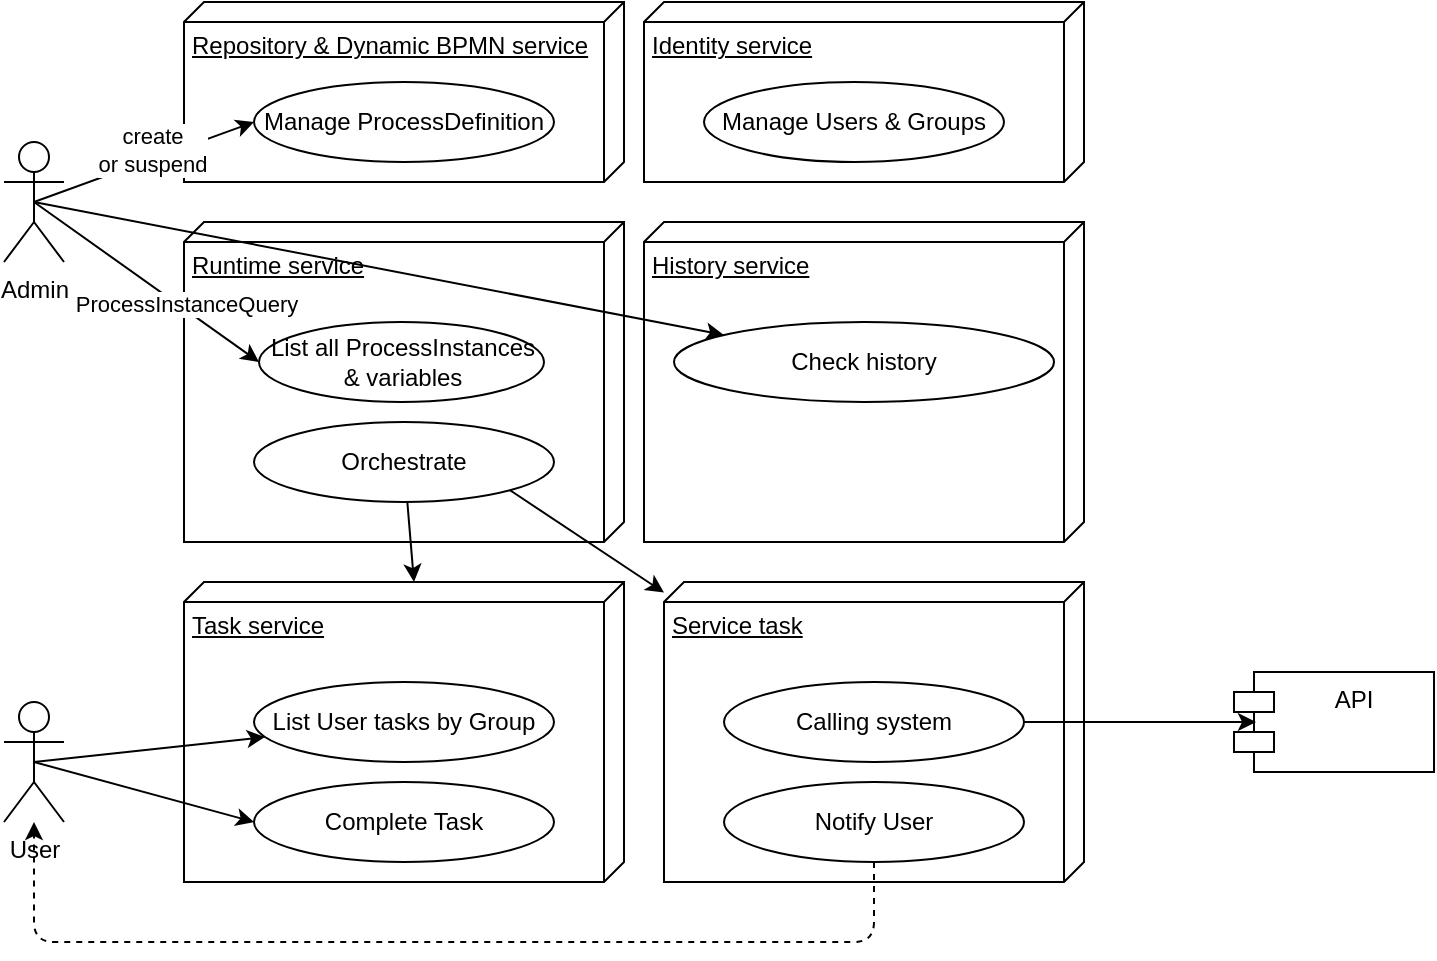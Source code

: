 <mxfile version="13.7.3" type="device"><diagram id="2PBnZPtfbORUd2K27QqG" name="Use cases"><mxGraphModel dx="786" dy="505" grid="1" gridSize="10" guides="1" tooltips="1" connect="1" arrows="1" fold="1" page="1" pageScale="1" pageWidth="850" pageHeight="1100" math="0" shadow="0"><root><mxCell id="0"/><mxCell id="1" parent="0"/><mxCell id="PjzAHGvgTcSG9XiMGNUe-1" value="User" style="shape=umlActor;verticalLabelPosition=bottom;verticalAlign=top;html=1;outlineConnect=0;" vertex="1" parent="1"><mxGeometry x="50" y="370" width="30" height="60" as="geometry"/></mxCell><mxCell id="PjzAHGvgTcSG9XiMGNUe-5" value="Task service" style="verticalAlign=top;align=left;spacingTop=8;spacingLeft=2;spacingRight=12;shape=cube;size=10;direction=south;fontStyle=4;html=1;" vertex="1" parent="1"><mxGeometry x="140" y="310" width="220" height="150" as="geometry"/></mxCell><mxCell id="PjzAHGvgTcSG9XiMGNUe-6" value="List User tasks by Group" style="ellipse;whiteSpace=wrap;html=1;" vertex="1" parent="1"><mxGeometry x="175" y="360" width="150" height="40" as="geometry"/></mxCell><mxCell id="PjzAHGvgTcSG9XiMGNUe-7" value="Service task" style="verticalAlign=top;align=left;spacingTop=8;spacingLeft=2;spacingRight=12;shape=cube;size=10;direction=south;fontStyle=4;html=1;" vertex="1" parent="1"><mxGeometry x="380" y="310" width="210" height="150" as="geometry"/></mxCell><mxCell id="PjzAHGvgTcSG9XiMGNUe-8" value="Calling system" style="ellipse;whiteSpace=wrap;html=1;" vertex="1" parent="1"><mxGeometry x="410" y="360" width="150" height="40" as="geometry"/></mxCell><mxCell id="PjzAHGvgTcSG9XiMGNUe-9" value="API" style="shape=module;align=left;spacingLeft=20;align=center;verticalAlign=top;" vertex="1" parent="1"><mxGeometry x="665" y="355" width="100" height="50" as="geometry"/></mxCell><mxCell id="PjzAHGvgTcSG9XiMGNUe-10" value="" style="endArrow=classic;html=1;exitX=1;exitY=0.5;exitDx=0;exitDy=0;entryX=0.11;entryY=0.5;entryDx=0;entryDy=0;entryPerimeter=0;" edge="1" parent="1" source="PjzAHGvgTcSG9XiMGNUe-8" target="PjzAHGvgTcSG9XiMGNUe-9"><mxGeometry width="50" height="50" relative="1" as="geometry"><mxPoint x="640" y="500" as="sourcePoint"/><mxPoint x="690" y="450" as="targetPoint"/></mxGeometry></mxCell><mxCell id="PjzAHGvgTcSG9XiMGNUe-11" value="" style="endArrow=classic;html=1;exitX=0.5;exitY=0.5;exitDx=0;exitDy=0;exitPerimeter=0;" edge="1" parent="1" source="PjzAHGvgTcSG9XiMGNUe-1" target="PjzAHGvgTcSG9XiMGNUe-6"><mxGeometry width="50" height="50" relative="1" as="geometry"><mxPoint x="70" y="376" as="sourcePoint"/><mxPoint x="280" y="460" as="targetPoint"/></mxGeometry></mxCell><mxCell id="PjzAHGvgTcSG9XiMGNUe-21" value="Repository &amp;amp; Dynamic BPMN service" style="verticalAlign=top;align=left;spacingTop=8;spacingLeft=2;spacingRight=12;shape=cube;size=10;direction=south;fontStyle=4;html=1;" vertex="1" parent="1"><mxGeometry x="140" y="20" width="220" height="90" as="geometry"/></mxCell><mxCell id="PjzAHGvgTcSG9XiMGNUe-12" value="Admin" style="shape=umlActor;verticalLabelPosition=bottom;verticalAlign=top;html=1;outlineConnect=0;" vertex="1" parent="1"><mxGeometry x="50" y="90" width="30" height="60" as="geometry"/></mxCell><mxCell id="PjzAHGvgTcSG9XiMGNUe-14" value="Manage ProcessDefinition" style="ellipse;whiteSpace=wrap;html=1;" vertex="1" parent="1"><mxGeometry x="175" y="60" width="150" height="40" as="geometry"/></mxCell><mxCell id="PjzAHGvgTcSG9XiMGNUe-15" value="" style="endArrow=classic;html=1;exitX=0.5;exitY=0.5;exitDx=0;exitDy=0;exitPerimeter=0;entryX=0;entryY=0.5;entryDx=0;entryDy=0;" edge="1" parent="1" target="PjzAHGvgTcSG9XiMGNUe-14" source="PjzAHGvgTcSG9XiMGNUe-12"><mxGeometry width="50" height="50" relative="1" as="geometry"><mxPoint x="65" y="90" as="sourcePoint"/><mxPoint x="280" y="170" as="targetPoint"/></mxGeometry></mxCell><mxCell id="PjzAHGvgTcSG9XiMGNUe-36" value="create &lt;br&gt;or suspend" style="edgeLabel;html=1;align=center;verticalAlign=middle;resizable=0;points=[];" vertex="1" connectable="0" parent="PjzAHGvgTcSG9XiMGNUe-15"><mxGeometry x="0.083" y="5" relative="1" as="geometry"><mxPoint x="1" as="offset"/></mxGeometry></mxCell><mxCell id="PjzAHGvgTcSG9XiMGNUe-22" value="History service" style="verticalAlign=top;align=left;spacingTop=8;spacingLeft=2;spacingRight=12;shape=cube;size=10;direction=south;fontStyle=4;html=1;" vertex="1" parent="1"><mxGeometry x="370" y="130" width="220" height="160" as="geometry"/></mxCell><mxCell id="PjzAHGvgTcSG9XiMGNUe-25" value="Identity service" style="verticalAlign=top;align=left;spacingTop=8;spacingLeft=2;spacingRight=12;shape=cube;size=10;direction=south;fontStyle=4;html=1;" vertex="1" parent="1"><mxGeometry x="370" y="20" width="220" height="90" as="geometry"/></mxCell><mxCell id="PjzAHGvgTcSG9XiMGNUe-26" value="Manage Users &amp;amp; Groups" style="ellipse;whiteSpace=wrap;html=1;" vertex="1" parent="1"><mxGeometry x="400" y="60" width="150" height="40" as="geometry"/></mxCell><mxCell id="PjzAHGvgTcSG9XiMGNUe-27" value="Runtime service" style="verticalAlign=top;align=left;spacingTop=8;spacingLeft=2;spacingRight=12;shape=cube;size=10;direction=south;fontStyle=4;html=1;" vertex="1" parent="1"><mxGeometry x="140" y="130" width="220" height="160" as="geometry"/></mxCell><mxCell id="PjzAHGvgTcSG9XiMGNUe-23" value="" style="endArrow=classic;html=1;entryX=0;entryY=0;entryDx=0;entryDy=105;entryPerimeter=0;" edge="1" parent="1" source="PjzAHGvgTcSG9XiMGNUe-20" target="PjzAHGvgTcSG9XiMGNUe-5"><mxGeometry width="50" height="50" relative="1" as="geometry"><mxPoint x="75" y="130" as="sourcePoint"/><mxPoint x="180" y="190" as="targetPoint"/></mxGeometry></mxCell><mxCell id="PjzAHGvgTcSG9XiMGNUe-24" value="" style="endArrow=classic;html=1;exitX=1;exitY=1;exitDx=0;exitDy=0;" edge="1" parent="1" source="PjzAHGvgTcSG9XiMGNUe-20" target="PjzAHGvgTcSG9XiMGNUe-7"><mxGeometry width="50" height="50" relative="1" as="geometry"><mxPoint x="420" y="190" as="sourcePoint"/><mxPoint x="265" y="230" as="targetPoint"/></mxGeometry></mxCell><mxCell id="PjzAHGvgTcSG9XiMGNUe-20" value="Orchestrate" style="ellipse;whiteSpace=wrap;html=1;" vertex="1" parent="1"><mxGeometry x="175" y="230" width="150" height="40" as="geometry"/></mxCell><mxCell id="PjzAHGvgTcSG9XiMGNUe-28" value="Check history" style="ellipse;whiteSpace=wrap;html=1;" vertex="1" parent="1"><mxGeometry x="385" y="180" width="190" height="40" as="geometry"/></mxCell><mxCell id="PjzAHGvgTcSG9XiMGNUe-18" value="List all ProcessInstances &amp;amp; variables" style="ellipse;whiteSpace=wrap;html=1;" vertex="1" parent="1"><mxGeometry x="177.5" y="180" width="142.5" height="40" as="geometry"/></mxCell><mxCell id="PjzAHGvgTcSG9XiMGNUe-29" value="" style="endArrow=classic;html=1;exitX=0.5;exitY=0.5;exitDx=0;exitDy=0;exitPerimeter=0;entryX=0;entryY=0.5;entryDx=0;entryDy=0;" edge="1" parent="1" source="PjzAHGvgTcSG9XiMGNUe-12" target="PjzAHGvgTcSG9XiMGNUe-18"><mxGeometry width="50" height="50" relative="1" as="geometry"><mxPoint x="75" y="130" as="sourcePoint"/><mxPoint x="230.673" y="230.977" as="targetPoint"/></mxGeometry></mxCell><mxCell id="PjzAHGvgTcSG9XiMGNUe-30" value="ProcessInstanceQuery" style="edgeLabel;html=1;align=center;verticalAlign=middle;resizable=0;points=[];" vertex="1" connectable="0" parent="PjzAHGvgTcSG9XiMGNUe-29"><mxGeometry x="0.556" y="-3" relative="1" as="geometry"><mxPoint x="-10.46" y="-14.45" as="offset"/></mxGeometry></mxCell><mxCell id="PjzAHGvgTcSG9XiMGNUe-19" value="" style="endArrow=classic;html=1;exitX=0.5;exitY=0.5;exitDx=0;exitDy=0;exitPerimeter=0;" edge="1" parent="1" source="PjzAHGvgTcSG9XiMGNUe-12" target="PjzAHGvgTcSG9XiMGNUe-28"><mxGeometry width="50" height="50" relative="1" as="geometry"><mxPoint x="75" y="140" as="sourcePoint"/><mxPoint x="160" y="197" as="targetPoint"/></mxGeometry></mxCell><mxCell id="PjzAHGvgTcSG9XiMGNUe-32" value="Complete Task" style="ellipse;whiteSpace=wrap;html=1;" vertex="1" parent="1"><mxGeometry x="175" y="410" width="150" height="40" as="geometry"/></mxCell><mxCell id="PjzAHGvgTcSG9XiMGNUe-33" value="" style="endArrow=classic;html=1;exitX=0.5;exitY=0.5;exitDx=0;exitDy=0;exitPerimeter=0;entryX=0;entryY=0.5;entryDx=0;entryDy=0;" edge="1" parent="1" source="PjzAHGvgTcSG9XiMGNUe-1" target="PjzAHGvgTcSG9XiMGNUe-32"><mxGeometry width="50" height="50" relative="1" as="geometry"><mxPoint x="75" y="390" as="sourcePoint"/><mxPoint x="185" y="390" as="targetPoint"/></mxGeometry></mxCell><mxCell id="PjzAHGvgTcSG9XiMGNUe-34" value="Notify User" style="ellipse;whiteSpace=wrap;html=1;" vertex="1" parent="1"><mxGeometry x="410" y="410" width="150" height="40" as="geometry"/></mxCell><mxCell id="PjzAHGvgTcSG9XiMGNUe-35" value="" style="endArrow=classic;html=1;exitX=0.5;exitY=1;exitDx=0;exitDy=0;dashed=1;" edge="1" parent="1" source="PjzAHGvgTcSG9XiMGNUe-34" target="PjzAHGvgTcSG9XiMGNUe-1"><mxGeometry width="50" height="50" relative="1" as="geometry"><mxPoint x="400" y="600" as="sourcePoint"/><mxPoint x="450" y="550" as="targetPoint"/><Array as="points"><mxPoint x="485" y="490"/><mxPoint x="65" y="490"/></Array></mxGeometry></mxCell></root></mxGraphModel></diagram></mxfile>